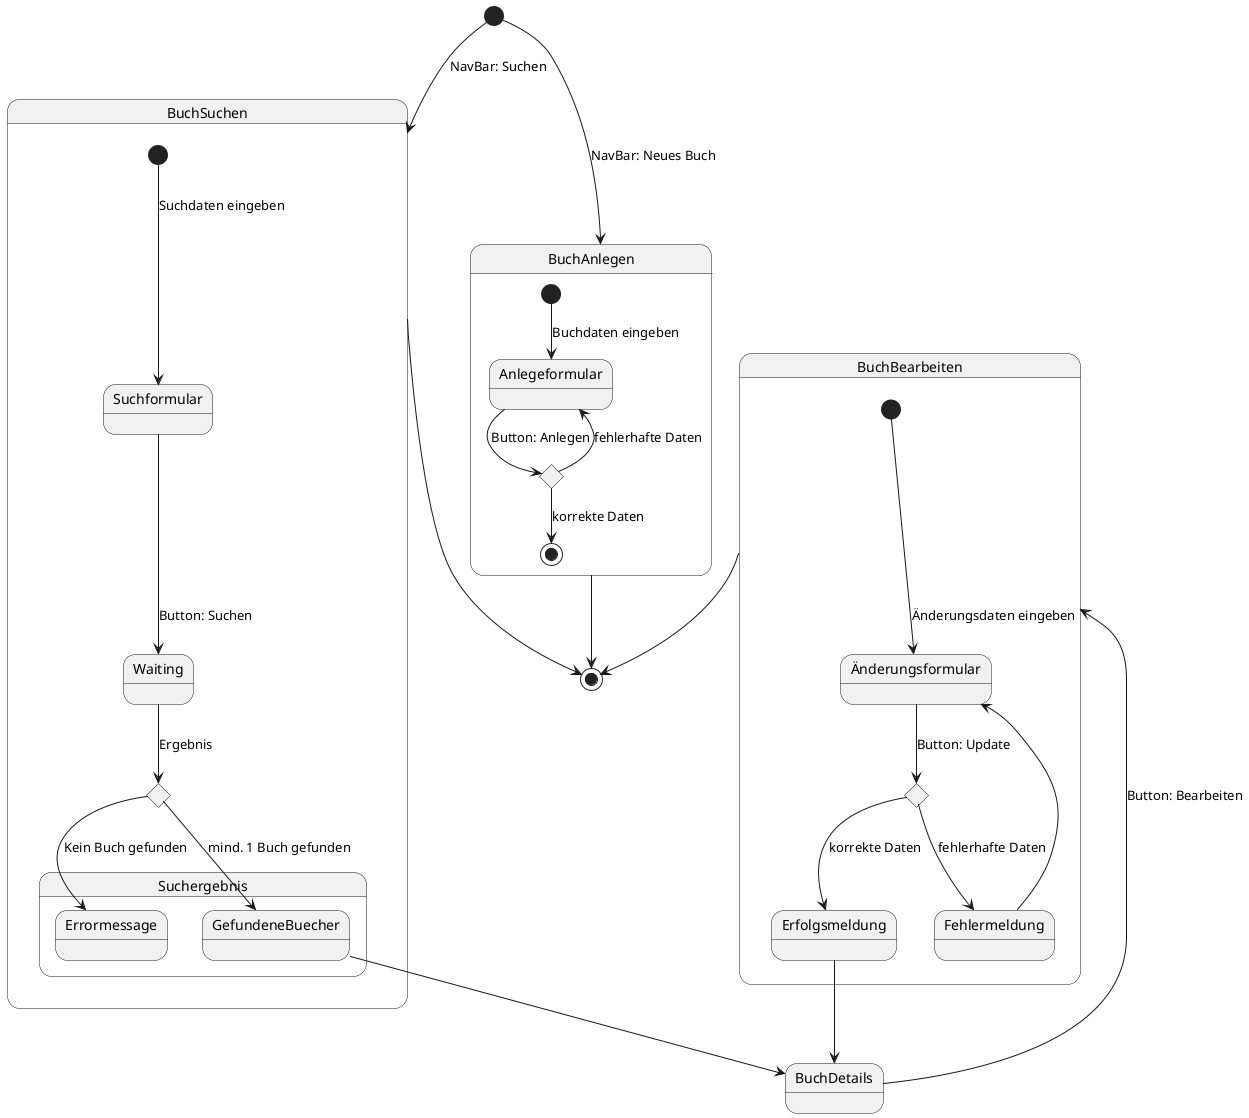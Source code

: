 @startuml
[*] --> BuchSuchen : NavBar: Suchen
[*] --> BuchAnlegen : NavBar: Neues Buch

state  BuchSuchen{
    [*] --> Suchformular : Suchdaten eingeben
    Suchformular --> Waiting : Button: Suchen
    state cSuchen <<choice>>
    Waiting --> cSuchen : Ergebnis

    state Suchergebnis {
     cSuchen --> Errormessage : Kein Buch gefunden
     cSuchen --> GefundeneBuecher : mind. 1 Buch gefunden
    }
}

GefundeneBuecher --> BuchDetails

BuchDetails --> BuchBearbeiten : Button: Bearbeiten

state BuchAnlegen {
    [*] --> Anlegeformular : Buchdaten eingeben
    state cAnlegen <<choice>>
    Anlegeformular --> cAnlegen : Button: Anlegen
    cAnlegen --> Anlegeformular : fehlerhafte Daten
    cAnlegen --> [*] : korrekte Daten
}

state BuchBearbeiten {
    [*] --> Änderungsformular : Änderungsdaten eingeben
    state cBearbeiten <<choice>>
    Änderungsformular --> cBearbeiten : Button: Update
    cBearbeiten --> Fehlermeldung: fehlerhafte Daten
    Fehlermeldung --> Änderungsformular
    cBearbeiten --> Erfolgsmeldung : korrekte Daten
    Erfolgsmeldung --> BuchDetails
}

BuchSuchen --> [*]
BuchAnlegen --> [*]
BuchBearbeiten --> [*]
@enduml
